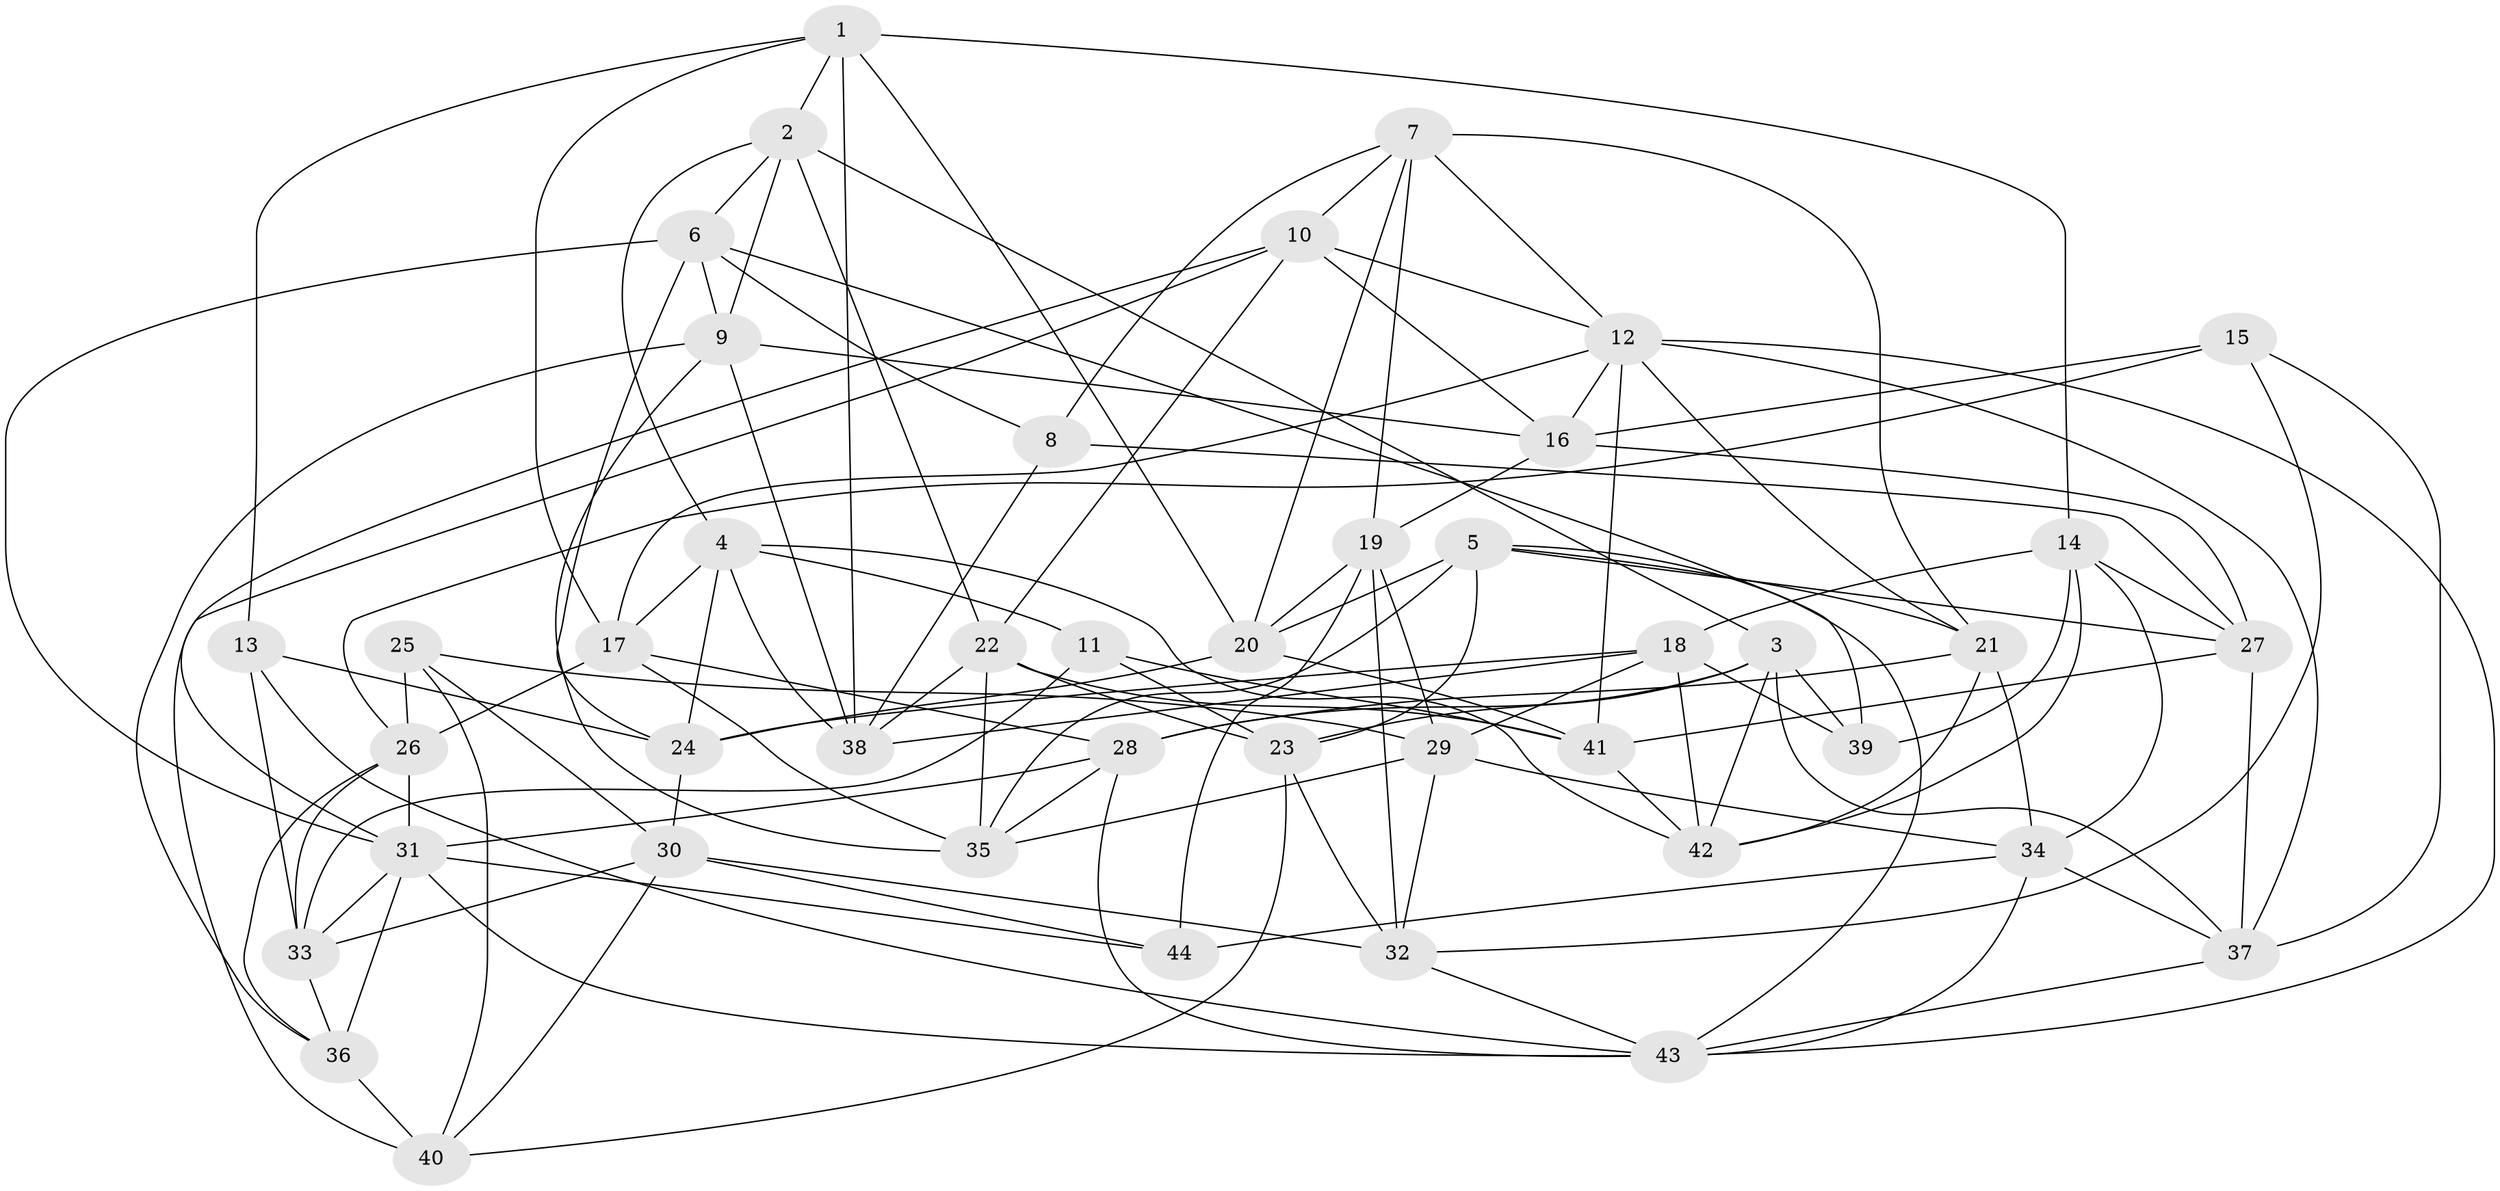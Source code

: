 // original degree distribution, {4: 1.0}
// Generated by graph-tools (version 1.1) at 2025/50/03/09/25 03:50:56]
// undirected, 44 vertices, 127 edges
graph export_dot {
graph [start="1"]
  node [color=gray90,style=filled];
  1;
  2;
  3;
  4;
  5;
  6;
  7;
  8;
  9;
  10;
  11;
  12;
  13;
  14;
  15;
  16;
  17;
  18;
  19;
  20;
  21;
  22;
  23;
  24;
  25;
  26;
  27;
  28;
  29;
  30;
  31;
  32;
  33;
  34;
  35;
  36;
  37;
  38;
  39;
  40;
  41;
  42;
  43;
  44;
  1 -- 2 [weight=1.0];
  1 -- 13 [weight=1.0];
  1 -- 14 [weight=1.0];
  1 -- 17 [weight=1.0];
  1 -- 20 [weight=1.0];
  1 -- 38 [weight=1.0];
  2 -- 3 [weight=1.0];
  2 -- 4 [weight=1.0];
  2 -- 6 [weight=1.0];
  2 -- 9 [weight=1.0];
  2 -- 22 [weight=1.0];
  3 -- 23 [weight=1.0];
  3 -- 28 [weight=1.0];
  3 -- 37 [weight=1.0];
  3 -- 39 [weight=1.0];
  3 -- 42 [weight=1.0];
  4 -- 11 [weight=1.0];
  4 -- 17 [weight=1.0];
  4 -- 24 [weight=1.0];
  4 -- 38 [weight=1.0];
  4 -- 42 [weight=1.0];
  5 -- 20 [weight=1.0];
  5 -- 21 [weight=1.0];
  5 -- 23 [weight=1.0];
  5 -- 27 [weight=1.0];
  5 -- 35 [weight=1.0];
  5 -- 43 [weight=1.0];
  6 -- 8 [weight=1.0];
  6 -- 9 [weight=1.0];
  6 -- 24 [weight=1.0];
  6 -- 31 [weight=1.0];
  6 -- 39 [weight=1.0];
  7 -- 8 [weight=1.0];
  7 -- 10 [weight=1.0];
  7 -- 12 [weight=1.0];
  7 -- 19 [weight=1.0];
  7 -- 20 [weight=1.0];
  7 -- 21 [weight=1.0];
  8 -- 27 [weight=1.0];
  8 -- 38 [weight=1.0];
  9 -- 16 [weight=1.0];
  9 -- 35 [weight=1.0];
  9 -- 36 [weight=1.0];
  9 -- 38 [weight=1.0];
  10 -- 12 [weight=1.0];
  10 -- 16 [weight=1.0];
  10 -- 22 [weight=1.0];
  10 -- 31 [weight=1.0];
  10 -- 40 [weight=1.0];
  11 -- 23 [weight=1.0];
  11 -- 33 [weight=1.0];
  11 -- 41 [weight=1.0];
  12 -- 16 [weight=1.0];
  12 -- 17 [weight=1.0];
  12 -- 21 [weight=1.0];
  12 -- 37 [weight=1.0];
  12 -- 41 [weight=1.0];
  12 -- 43 [weight=1.0];
  13 -- 24 [weight=1.0];
  13 -- 33 [weight=1.0];
  13 -- 43 [weight=1.0];
  14 -- 18 [weight=1.0];
  14 -- 27 [weight=1.0];
  14 -- 34 [weight=1.0];
  14 -- 39 [weight=1.0];
  14 -- 42 [weight=1.0];
  15 -- 16 [weight=1.0];
  15 -- 26 [weight=1.0];
  15 -- 32 [weight=1.0];
  15 -- 37 [weight=1.0];
  16 -- 19 [weight=1.0];
  16 -- 27 [weight=1.0];
  17 -- 26 [weight=1.0];
  17 -- 28 [weight=1.0];
  17 -- 35 [weight=1.0];
  18 -- 24 [weight=1.0];
  18 -- 29 [weight=1.0];
  18 -- 38 [weight=1.0];
  18 -- 39 [weight=1.0];
  18 -- 42 [weight=1.0];
  19 -- 20 [weight=1.0];
  19 -- 29 [weight=1.0];
  19 -- 32 [weight=1.0];
  19 -- 44 [weight=1.0];
  20 -- 24 [weight=1.0];
  20 -- 41 [weight=1.0];
  21 -- 28 [weight=1.0];
  21 -- 34 [weight=1.0];
  21 -- 42 [weight=1.0];
  22 -- 23 [weight=1.0];
  22 -- 35 [weight=1.0];
  22 -- 38 [weight=1.0];
  22 -- 41 [weight=1.0];
  23 -- 32 [weight=1.0];
  23 -- 40 [weight=1.0];
  24 -- 30 [weight=1.0];
  25 -- 26 [weight=1.0];
  25 -- 29 [weight=1.0];
  25 -- 30 [weight=1.0];
  25 -- 40 [weight=1.0];
  26 -- 31 [weight=1.0];
  26 -- 33 [weight=1.0];
  26 -- 36 [weight=1.0];
  27 -- 37 [weight=1.0];
  27 -- 41 [weight=1.0];
  28 -- 31 [weight=1.0];
  28 -- 35 [weight=1.0];
  28 -- 43 [weight=1.0];
  29 -- 32 [weight=1.0];
  29 -- 34 [weight=1.0];
  29 -- 35 [weight=1.0];
  30 -- 32 [weight=1.0];
  30 -- 33 [weight=1.0];
  30 -- 40 [weight=1.0];
  30 -- 44 [weight=1.0];
  31 -- 33 [weight=1.0];
  31 -- 36 [weight=1.0];
  31 -- 43 [weight=1.0];
  31 -- 44 [weight=1.0];
  32 -- 43 [weight=1.0];
  33 -- 36 [weight=1.0];
  34 -- 37 [weight=1.0];
  34 -- 43 [weight=1.0];
  34 -- 44 [weight=1.0];
  36 -- 40 [weight=2.0];
  37 -- 43 [weight=1.0];
  41 -- 42 [weight=1.0];
}
